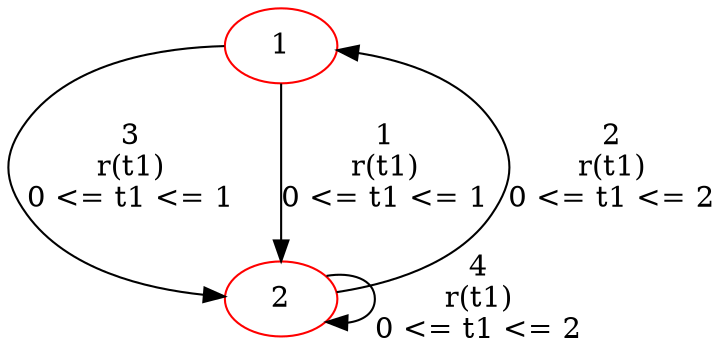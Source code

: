 digraph L {
	q1[label="1", color=red];
	q2[label="2", color=red];
	q1 -> q2[label="3\nr(t1)\n0 <= t1 <= 1\n"];
	q1 -> q2[label="1\nr(t1)\n0 <= t1 <= 1\n"];
	q2 -> q2[label="4\nr(t1)\n0 <= t1 <= 2\n"];
	q2 -> q1[label="2\nr(t1)\n0 <= t1 <= 2\n"];
}
